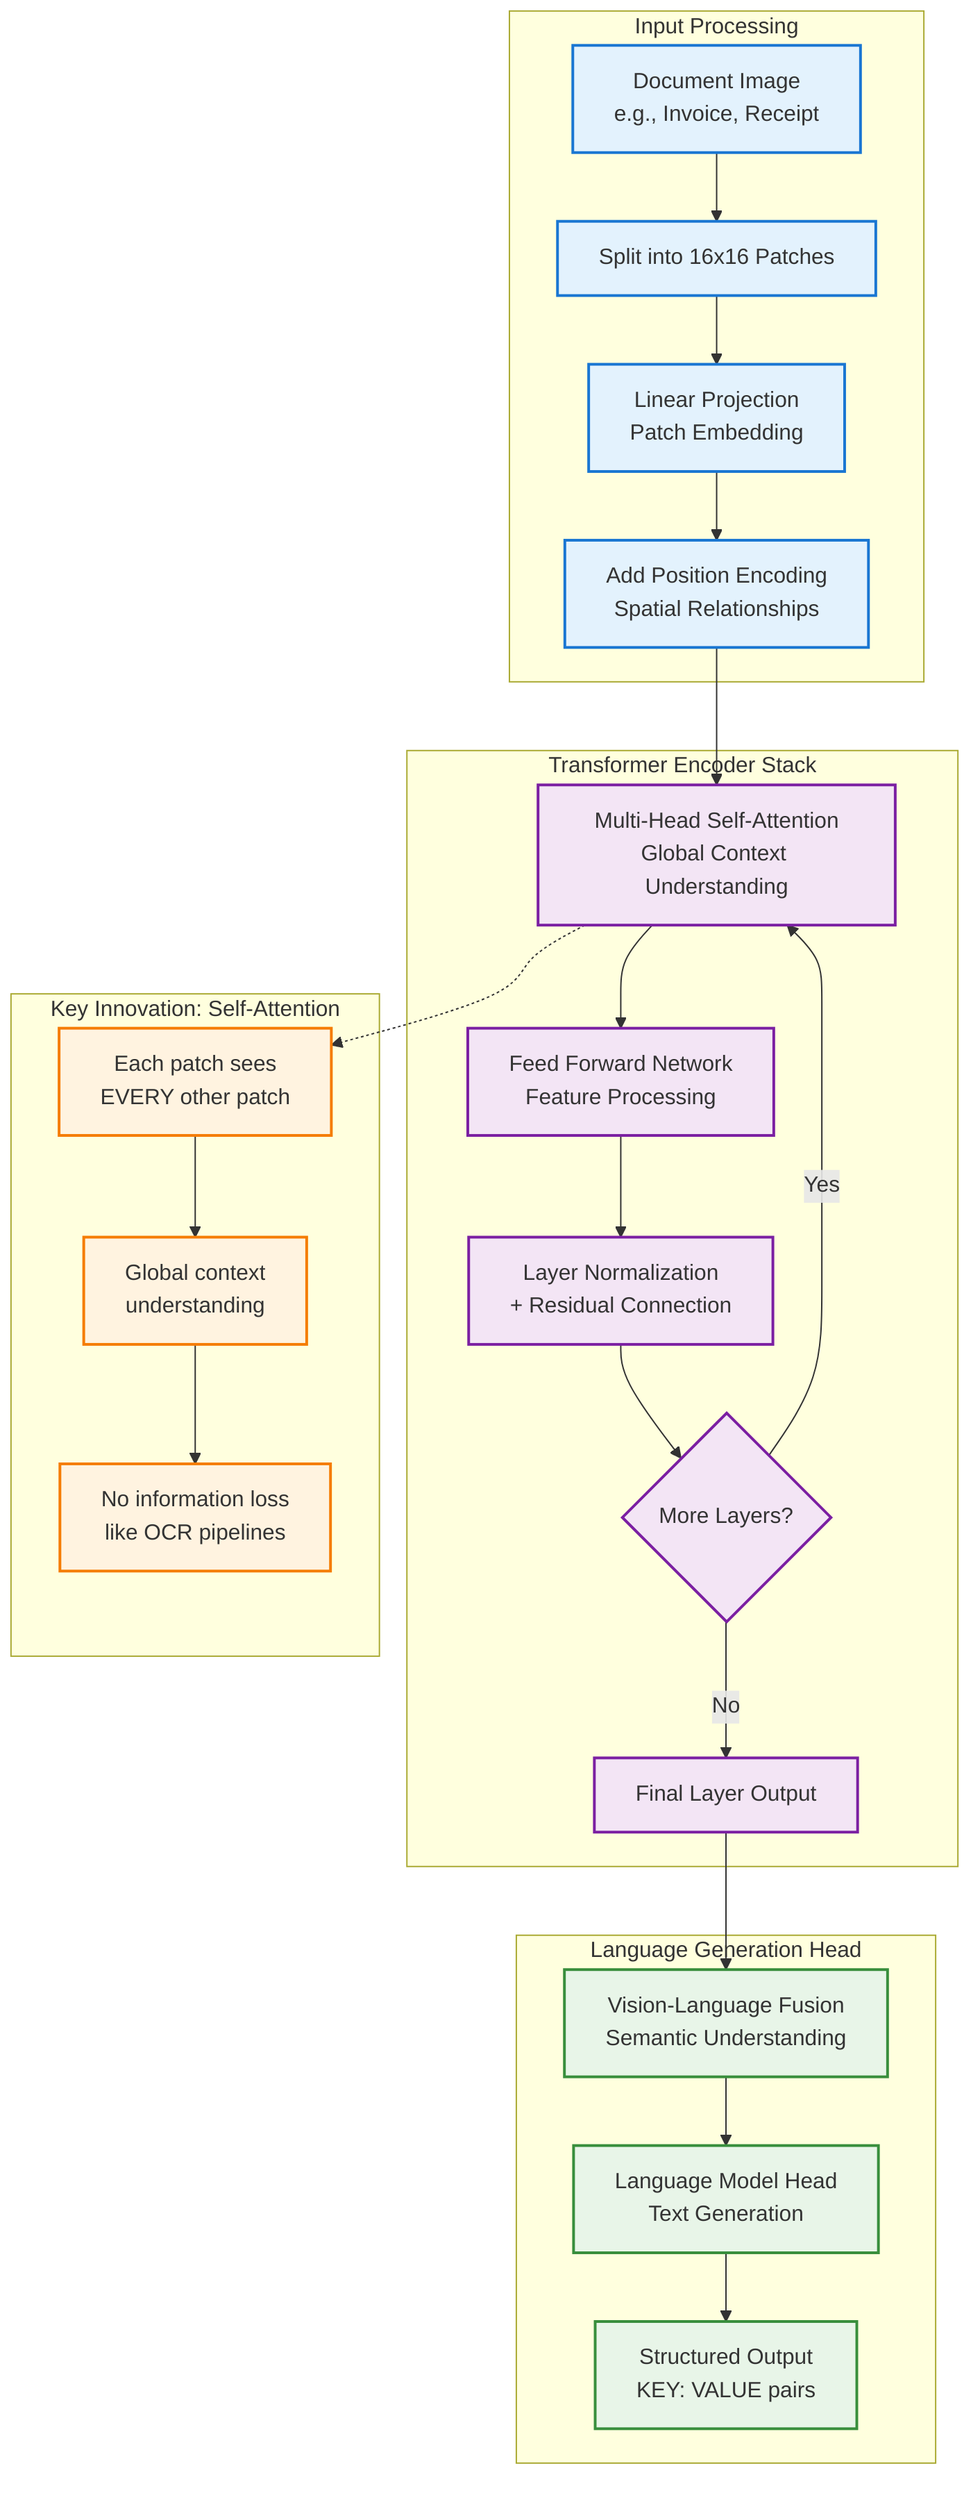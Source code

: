 graph TB
    subgraph "Input Processing"
        A[Document Image<br/>e.g., Invoice, Receipt] --> B[Split into 16x16 Patches]
        B --> C[Linear Projection<br/>Patch Embedding]
        C --> D[Add Position Encoding<br/>Spatial Relationships]
    end
    
    subgraph "Transformer Encoder Stack"
        D --> E[Multi-Head Self-Attention<br/>Global Context Understanding]
        E --> F[Feed Forward Network<br/>Feature Processing]
        F --> G[Layer Normalization<br/>+ Residual Connection]
        G --> H{More Layers?}
        H -->|Yes| E
        H -->|No| I[Final Layer Output]
    end
    
    subgraph "Language Generation Head"
        I --> J[Vision-Language Fusion<br/>Semantic Understanding]
        J --> K[Language Model Head<br/>Text Generation]
        K --> L[Structured Output<br/>KEY: VALUE pairs]
    end
    
    subgraph "Key Innovation: Self-Attention"
        M[Each patch sees<br/>EVERY other patch]
        N[Global context<br/>understanding]
        O[No information loss<br/>like OCR pipelines]
        
        M --> N
        N --> O
    end
    
    %% Connect attention explanation
    E -.-> M
    
    %% Styling
    classDef input fill:#e3f2fd,stroke:#1976d2,stroke-width:2px
    classDef transformer fill:#f3e5f5,stroke:#7b1fa2,stroke-width:2px
    classDef output fill:#e8f5e8,stroke:#388e3c,stroke-width:2px
    classDef innovation fill:#fff3e0,stroke:#f57c00,stroke-width:2px
    
    class A,B,C,D input
    class E,F,G,H,I transformer
    class J,K,L output
    class M,N,O innovation